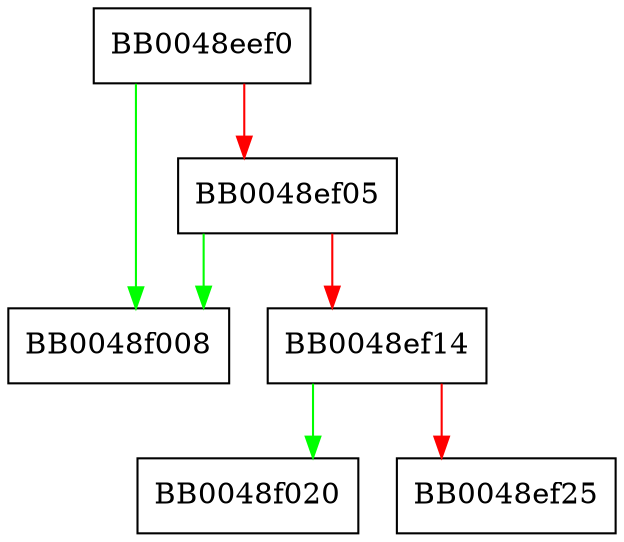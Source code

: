 digraph SSL_write_early_data {
  node [shape="box"];
  graph [splines=ortho];
  BB0048eef0 -> BB0048f008 [color="green"];
  BB0048eef0 -> BB0048ef05 [color="red"];
  BB0048ef05 -> BB0048f008 [color="green"];
  BB0048ef05 -> BB0048ef14 [color="red"];
  BB0048ef14 -> BB0048f020 [color="green"];
  BB0048ef14 -> BB0048ef25 [color="red"];
}